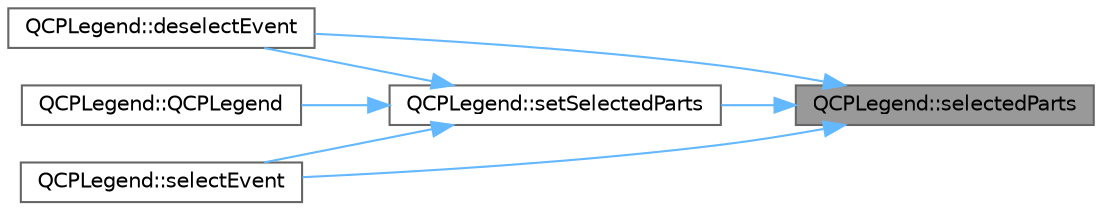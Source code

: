 digraph "QCPLegend::selectedParts"
{
 // LATEX_PDF_SIZE
  bgcolor="transparent";
  edge [fontname=Helvetica,fontsize=10,labelfontname=Helvetica,labelfontsize=10];
  node [fontname=Helvetica,fontsize=10,shape=box,height=0.2,width=0.4];
  rankdir="RL";
  Node1 [label="QCPLegend::selectedParts",height=0.2,width=0.4,color="gray40", fillcolor="grey60", style="filled", fontcolor="black",tooltip=" "];
  Node1 -> Node2 [dir="back",color="steelblue1",style="solid"];
  Node2 [label="QCPLegend::deselectEvent",height=0.2,width=0.4,color="grey40", fillcolor="white", style="filled",URL="$class_q_c_p_legend.html#ac2066837f7ebc32a5b15434cdca5b176",tooltip=" "];
  Node1 -> Node3 [dir="back",color="steelblue1",style="solid"];
  Node3 [label="QCPLegend::selectEvent",height=0.2,width=0.4,color="grey40", fillcolor="white", style="filled",URL="$class_q_c_p_legend.html#a71f54a05c3e5b1a1ade1864422cd642e",tooltip=" "];
  Node1 -> Node4 [dir="back",color="steelblue1",style="solid"];
  Node4 [label="QCPLegend::setSelectedParts",height=0.2,width=0.4,color="grey40", fillcolor="white", style="filled",URL="$class_q_c_p_legend.html#a2aee309bb5c2a794b1987f3fc97f8ad8",tooltip=" "];
  Node4 -> Node2 [dir="back",color="steelblue1",style="solid"];
  Node4 -> Node5 [dir="back",color="steelblue1",style="solid"];
  Node5 [label="QCPLegend::QCPLegend",height=0.2,width=0.4,color="grey40", fillcolor="white", style="filled",URL="$class_q_c_p_legend.html#a0001a456989bd07ea378883651fabd72",tooltip=" "];
  Node4 -> Node3 [dir="back",color="steelblue1",style="solid"];
}
